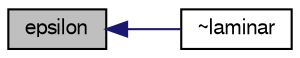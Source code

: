 digraph "epsilon"
{
  bgcolor="transparent";
  edge [fontname="FreeSans",fontsize="10",labelfontname="FreeSans",labelfontsize="10"];
  node [fontname="FreeSans",fontsize="10",shape=record];
  rankdir="LR";
  Node803 [label="epsilon",height=0.2,width=0.4,color="black", fillcolor="grey75", style="filled", fontcolor="black"];
  Node803 -> Node804 [dir="back",color="midnightblue",fontsize="10",style="solid",fontname="FreeSans"];
  Node804 [label="~laminar",height=0.2,width=0.4,color="black",URL="$a30870.html#aab3f0df2cec4d39fb61a7fc06033240c",tooltip="Destructor. "];
}
